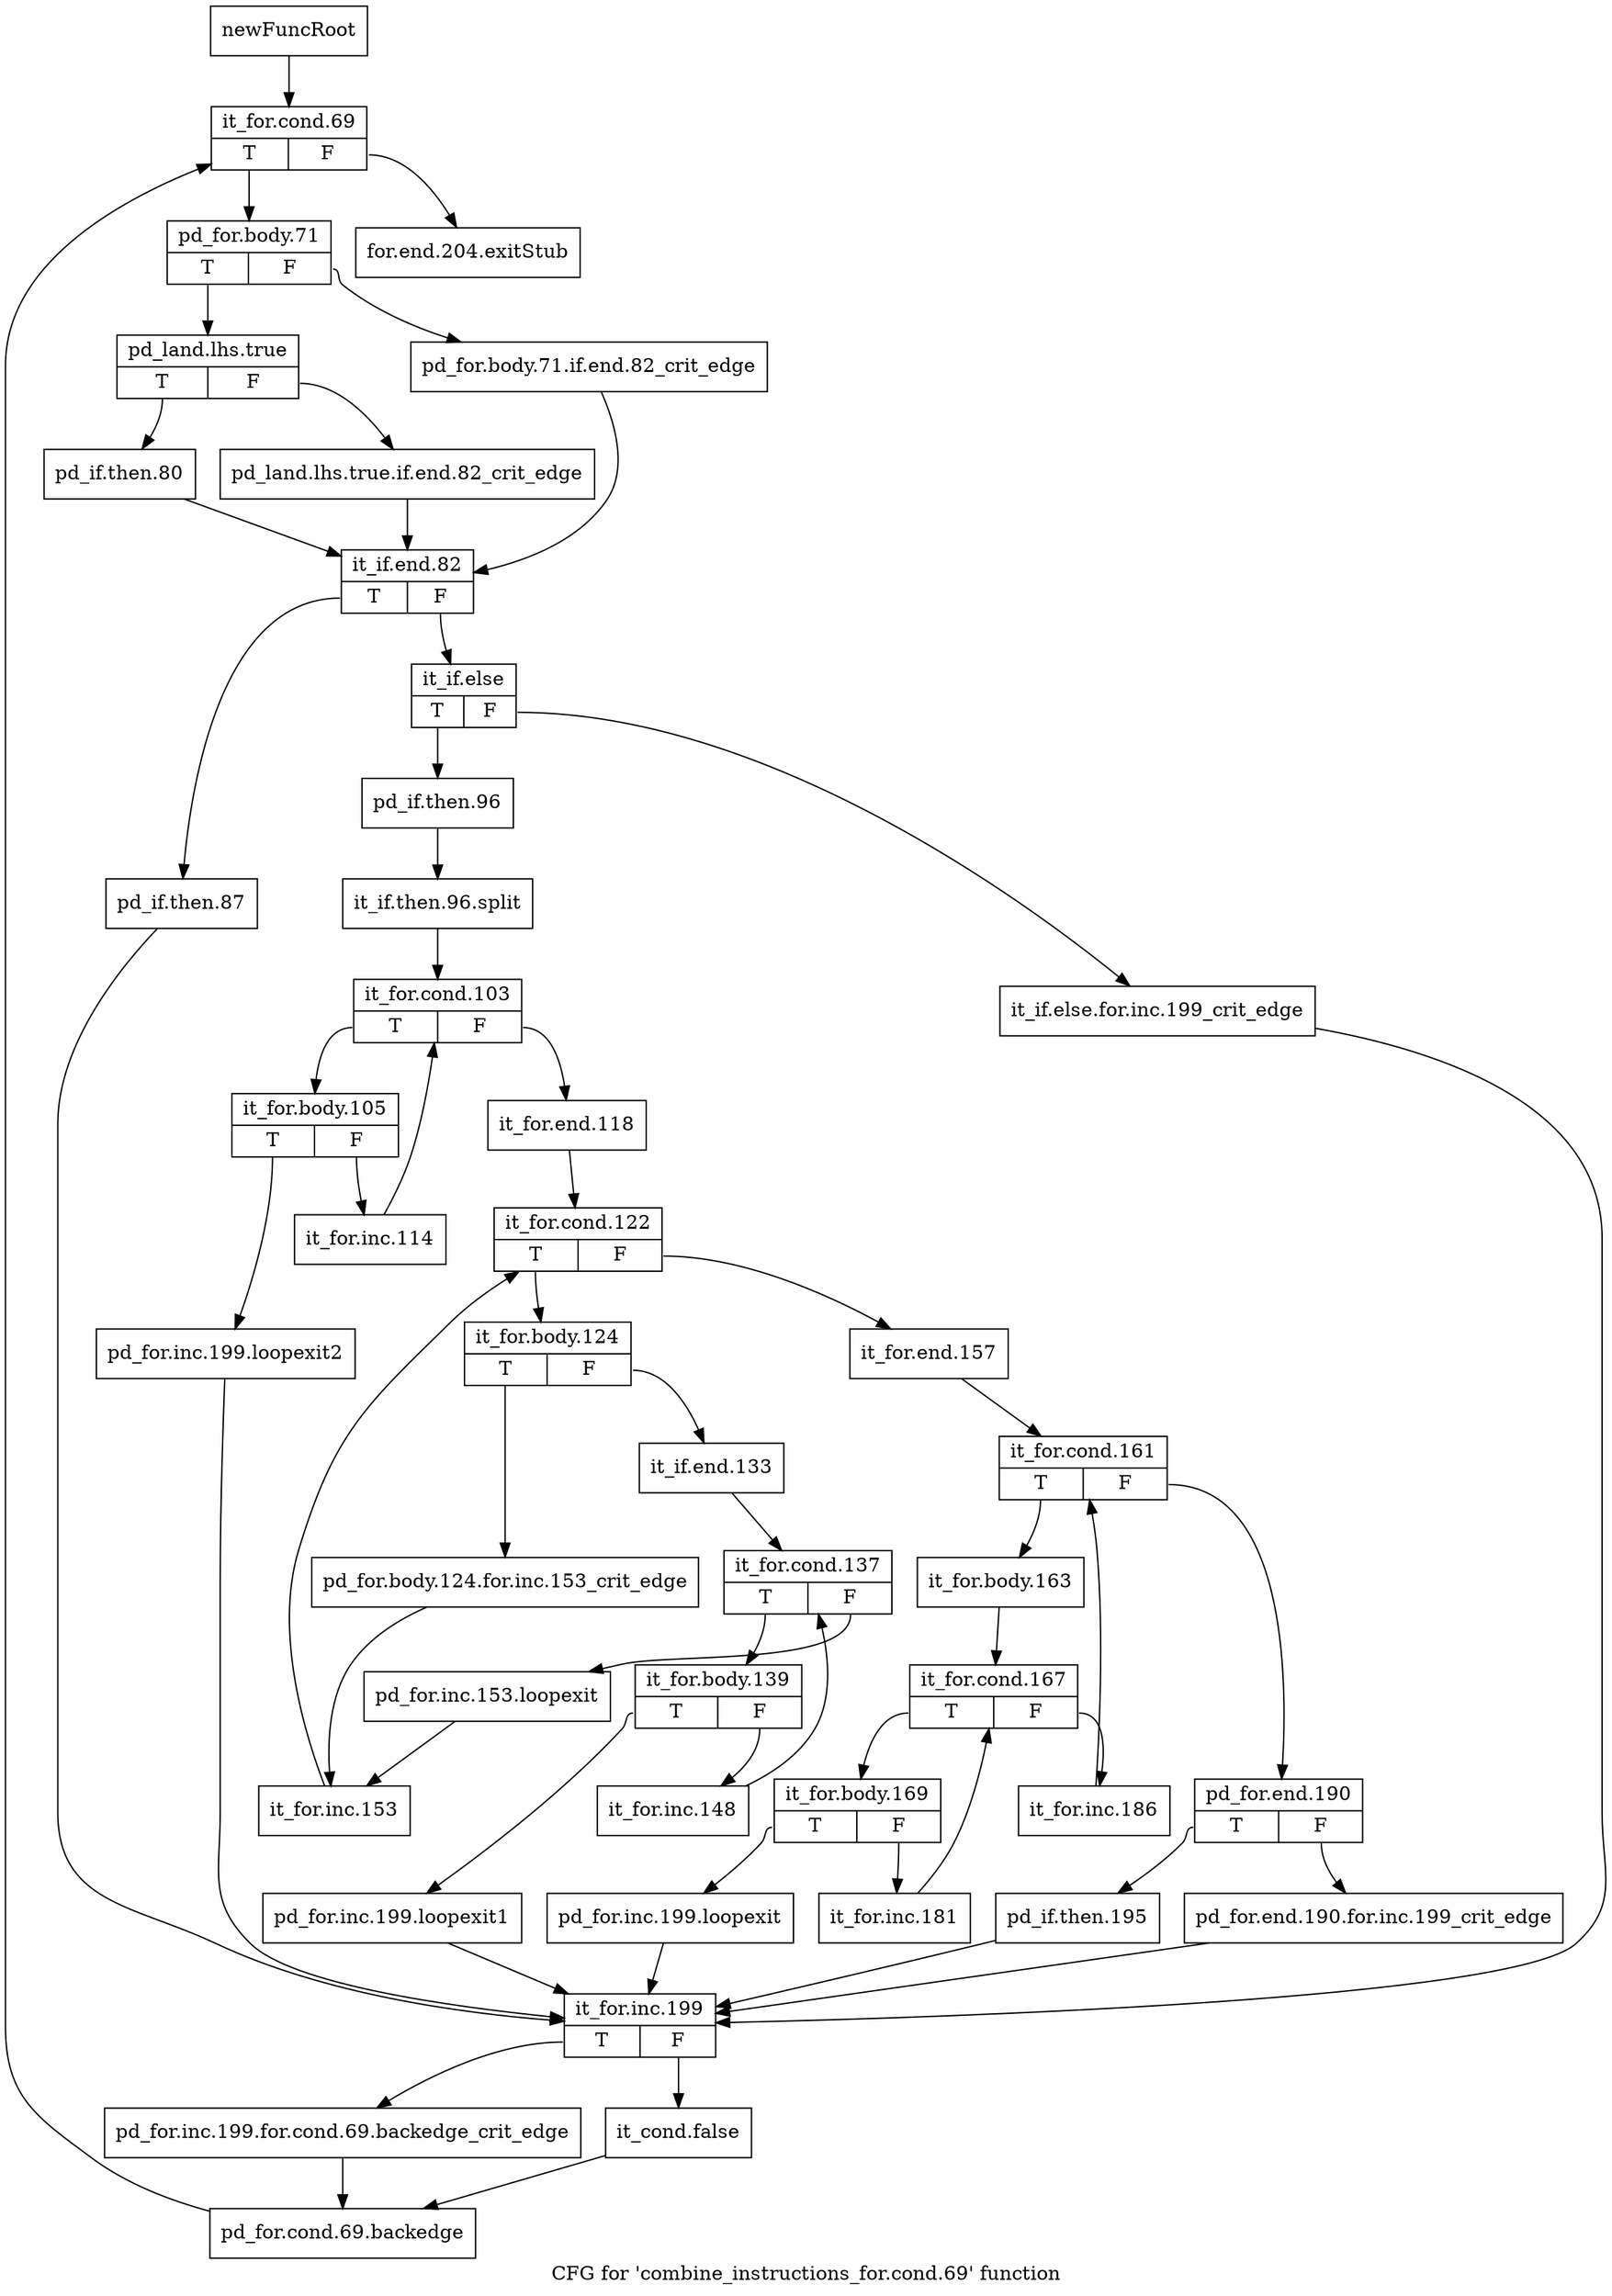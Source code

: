 digraph "CFG for 'combine_instructions_for.cond.69' function" {
	label="CFG for 'combine_instructions_for.cond.69' function";

	Node0xa5c7740 [shape=record,label="{newFuncRoot}"];
	Node0xa5c7740 -> Node0xa5c77e0;
	Node0xa5c7790 [shape=record,label="{for.end.204.exitStub}"];
	Node0xa5c77e0 [shape=record,label="{it_for.cond.69|{<s0>T|<s1>F}}"];
	Node0xa5c77e0:s0 -> Node0xa5c7830;
	Node0xa5c77e0:s1 -> Node0xa5c7790;
	Node0xa5c7830 [shape=record,label="{pd_for.body.71|{<s0>T|<s1>F}}"];
	Node0xa5c7830:s0 -> Node0xa5c78d0;
	Node0xa5c7830:s1 -> Node0xa5c7880;
	Node0xa5c7880 [shape=record,label="{pd_for.body.71.if.end.82_crit_edge}"];
	Node0xa5c7880 -> Node0xa5c79c0;
	Node0xa5c78d0 [shape=record,label="{pd_land.lhs.true|{<s0>T|<s1>F}}"];
	Node0xa5c78d0:s0 -> Node0xa5c7970;
	Node0xa5c78d0:s1 -> Node0xa5c7920;
	Node0xa5c7920 [shape=record,label="{pd_land.lhs.true.if.end.82_crit_edge}"];
	Node0xa5c7920 -> Node0xa5c79c0;
	Node0xa5c7970 [shape=record,label="{pd_if.then.80}"];
	Node0xa5c7970 -> Node0xa5c79c0;
	Node0xa5c79c0 [shape=record,label="{it_if.end.82|{<s0>T|<s1>F}}"];
	Node0xa5c79c0:s0 -> Node0xa5c8320;
	Node0xa5c79c0:s1 -> Node0xa5c7a10;
	Node0xa5c7a10 [shape=record,label="{it_if.else|{<s0>T|<s1>F}}"];
	Node0xa5c7a10:s0 -> Node0xa5c7ab0;
	Node0xa5c7a10:s1 -> Node0xa5c7a60;
	Node0xa5c7a60 [shape=record,label="{it_if.else.for.inc.199_crit_edge}"];
	Node0xa5c7a60 -> Node0xa5c8370;
	Node0xa5c7ab0 [shape=record,label="{pd_if.then.96}"];
	Node0xa5c7ab0 -> Node0xf1ef620;
	Node0xf1ef620 [shape=record,label="{it_if.then.96.split}"];
	Node0xf1ef620 -> Node0xa5c7b00;
	Node0xa5c7b00 [shape=record,label="{it_for.cond.103|{<s0>T|<s1>F}}"];
	Node0xa5c7b00:s0 -> Node0xa5c8230;
	Node0xa5c7b00:s1 -> Node0xa5c7b50;
	Node0xa5c7b50 [shape=record,label="{it_for.end.118}"];
	Node0xa5c7b50 -> Node0xa5c7ba0;
	Node0xa5c7ba0 [shape=record,label="{it_for.cond.122|{<s0>T|<s1>F}}"];
	Node0xa5c7ba0:s0 -> Node0xa5c7f60;
	Node0xa5c7ba0:s1 -> Node0xa5c7bf0;
	Node0xa5c7bf0 [shape=record,label="{it_for.end.157}"];
	Node0xa5c7bf0 -> Node0xa5c7c40;
	Node0xa5c7c40 [shape=record,label="{it_for.cond.161|{<s0>T|<s1>F}}"];
	Node0xa5c7c40:s0 -> Node0xa5c7d80;
	Node0xa5c7c40:s1 -> Node0xa5c7c90;
	Node0xa5c7c90 [shape=record,label="{pd_for.end.190|{<s0>T|<s1>F}}"];
	Node0xa5c7c90:s0 -> Node0xa5c7d30;
	Node0xa5c7c90:s1 -> Node0xa5c7ce0;
	Node0xa5c7ce0 [shape=record,label="{pd_for.end.190.for.inc.199_crit_edge}"];
	Node0xa5c7ce0 -> Node0xa5c8370;
	Node0xa5c7d30 [shape=record,label="{pd_if.then.195}"];
	Node0xa5c7d30 -> Node0xa5c8370;
	Node0xa5c7d80 [shape=record,label="{it_for.body.163}"];
	Node0xa5c7d80 -> Node0xa5c7dd0;
	Node0xa5c7dd0 [shape=record,label="{it_for.cond.167|{<s0>T|<s1>F}}"];
	Node0xa5c7dd0:s0 -> Node0xa5c7e70;
	Node0xa5c7dd0:s1 -> Node0xa5c7e20;
	Node0xa5c7e20 [shape=record,label="{it_for.inc.186}"];
	Node0xa5c7e20 -> Node0xa5c7c40;
	Node0xa5c7e70 [shape=record,label="{it_for.body.169|{<s0>T|<s1>F}}"];
	Node0xa5c7e70:s0 -> Node0xa5c7f10;
	Node0xa5c7e70:s1 -> Node0xa5c7ec0;
	Node0xa5c7ec0 [shape=record,label="{it_for.inc.181}"];
	Node0xa5c7ec0 -> Node0xa5c7dd0;
	Node0xa5c7f10 [shape=record,label="{pd_for.inc.199.loopexit}"];
	Node0xa5c7f10 -> Node0xa5c8370;
	Node0xa5c7f60 [shape=record,label="{it_for.body.124|{<s0>T|<s1>F}}"];
	Node0xa5c7f60:s0 -> Node0xa5c8190;
	Node0xa5c7f60:s1 -> Node0xa5c7fb0;
	Node0xa5c7fb0 [shape=record,label="{it_if.end.133}"];
	Node0xa5c7fb0 -> Node0xa5c8000;
	Node0xa5c8000 [shape=record,label="{it_for.cond.137|{<s0>T|<s1>F}}"];
	Node0xa5c8000:s0 -> Node0xa5c80a0;
	Node0xa5c8000:s1 -> Node0xa5c8050;
	Node0xa5c8050 [shape=record,label="{pd_for.inc.153.loopexit}"];
	Node0xa5c8050 -> Node0xa5c81e0;
	Node0xa5c80a0 [shape=record,label="{it_for.body.139|{<s0>T|<s1>F}}"];
	Node0xa5c80a0:s0 -> Node0xa5c8140;
	Node0xa5c80a0:s1 -> Node0xa5c80f0;
	Node0xa5c80f0 [shape=record,label="{it_for.inc.148}"];
	Node0xa5c80f0 -> Node0xa5c8000;
	Node0xa5c8140 [shape=record,label="{pd_for.inc.199.loopexit1}"];
	Node0xa5c8140 -> Node0xa5c8370;
	Node0xa5c8190 [shape=record,label="{pd_for.body.124.for.inc.153_crit_edge}"];
	Node0xa5c8190 -> Node0xa5c81e0;
	Node0xa5c81e0 [shape=record,label="{it_for.inc.153}"];
	Node0xa5c81e0 -> Node0xa5c7ba0;
	Node0xa5c8230 [shape=record,label="{it_for.body.105|{<s0>T|<s1>F}}"];
	Node0xa5c8230:s0 -> Node0xa5c82d0;
	Node0xa5c8230:s1 -> Node0xa5c8280;
	Node0xa5c8280 [shape=record,label="{it_for.inc.114}"];
	Node0xa5c8280 -> Node0xa5c7b00;
	Node0xa5c82d0 [shape=record,label="{pd_for.inc.199.loopexit2}"];
	Node0xa5c82d0 -> Node0xa5c8370;
	Node0xa5c8320 [shape=record,label="{pd_if.then.87}"];
	Node0xa5c8320 -> Node0xa5c8370;
	Node0xa5c8370 [shape=record,label="{it_for.inc.199|{<s0>T|<s1>F}}"];
	Node0xa5c8370:s0 -> Node0xa5c8410;
	Node0xa5c8370:s1 -> Node0xa5c83c0;
	Node0xa5c83c0 [shape=record,label="{it_cond.false}"];
	Node0xa5c83c0 -> Node0xa5c8460;
	Node0xa5c8410 [shape=record,label="{pd_for.inc.199.for.cond.69.backedge_crit_edge}"];
	Node0xa5c8410 -> Node0xa5c8460;
	Node0xa5c8460 [shape=record,label="{pd_for.cond.69.backedge}"];
	Node0xa5c8460 -> Node0xa5c77e0;
}
